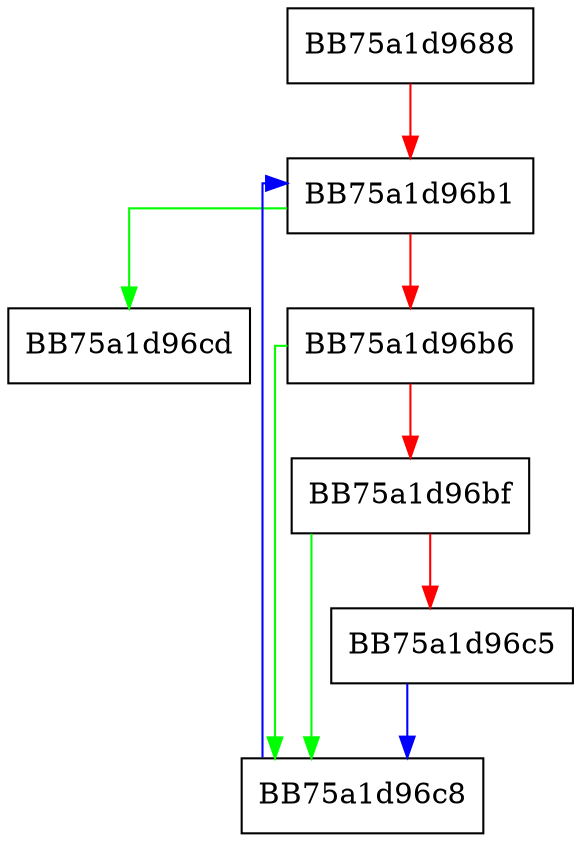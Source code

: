 digraph GetUserCount {
  node [shape="box"];
  graph [splines=ortho];
  BB75a1d9688 -> BB75a1d96b1 [color="red"];
  BB75a1d96b1 -> BB75a1d96cd [color="green"];
  BB75a1d96b1 -> BB75a1d96b6 [color="red"];
  BB75a1d96b6 -> BB75a1d96c8 [color="green"];
  BB75a1d96b6 -> BB75a1d96bf [color="red"];
  BB75a1d96bf -> BB75a1d96c8 [color="green"];
  BB75a1d96bf -> BB75a1d96c5 [color="red"];
  BB75a1d96c5 -> BB75a1d96c8 [color="blue"];
  BB75a1d96c8 -> BB75a1d96b1 [color="blue"];
}